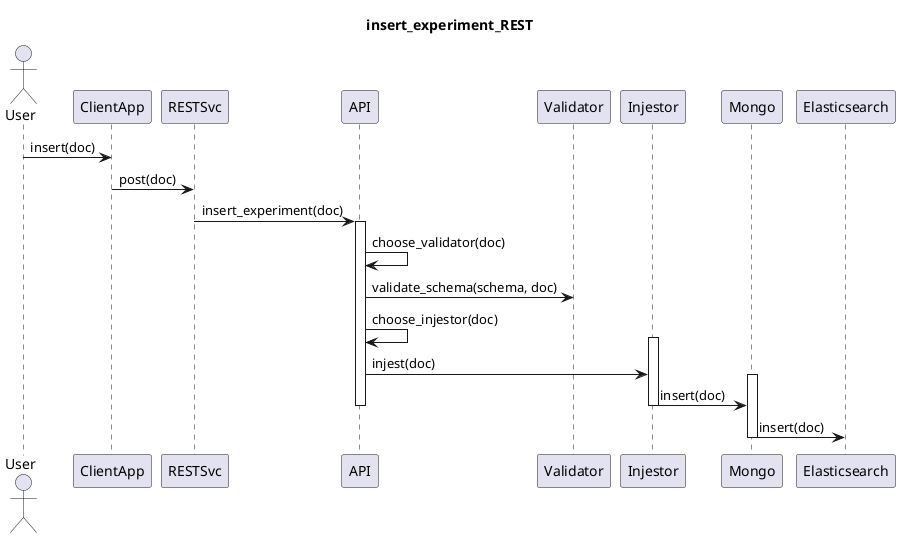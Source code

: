 @startuml
title insert_experiment_REST
actor User
User -> ClientApp: insert(doc)
ClientApp -> RESTSvc: post(doc)
RESTSvc -> API: insert_experiment(doc)
activate API
API -> API: choose_validator(doc)
API -> Validator: validate_schema(schema, doc)
API -> API: choose_injestor(doc)

activate Injestor
API -> Injestor: injest(doc)
activate Mongo
Injestor -> Mongo: insert(doc)
deactivate Injestor
deactivate API
Mongo -> Elasticsearch: insert(doc)
deactivate Mongo
@enduml

@startuml
title Insert Experiment Bluesky

RunEngine -> Databroker: start(doc)
Databroker -> Mongo: insert_experiment(doc)
Mongo -> Elasticsearch: insert(doc)
@enduml

